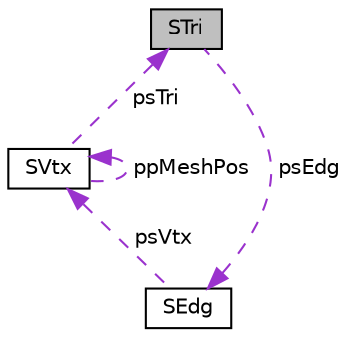 digraph "STri"
{
  edge [fontname="Helvetica",fontsize="10",labelfontname="Helvetica",labelfontsize="10"];
  node [fontname="Helvetica",fontsize="10",shape=record];
  Node1 [label="STri",height=0.2,width=0.4,color="black", fillcolor="grey75", style="filled", fontcolor="black"];
  Node2 -> Node1 [dir="back",color="darkorchid3",fontsize="10",style="dashed",label=" psEdg" ,fontname="Helvetica"];
  Node2 [label="SEdg",height=0.2,width=0.4,color="black", fillcolor="white", style="filled",URL="$struct_s_edg.html"];
  Node3 -> Node2 [dir="back",color="darkorchid3",fontsize="10",style="dashed",label=" psVtx" ,fontname="Helvetica"];
  Node3 [label="SVtx",height=0.2,width=0.4,color="black", fillcolor="white", style="filled",URL="$struct_s_vtx.html"];
  Node3 -> Node3 [dir="back",color="darkorchid3",fontsize="10",style="dashed",label=" ppMeshPos" ,fontname="Helvetica"];
  Node1 -> Node3 [dir="back",color="darkorchid3",fontsize="10",style="dashed",label=" psTri" ,fontname="Helvetica"];
}
